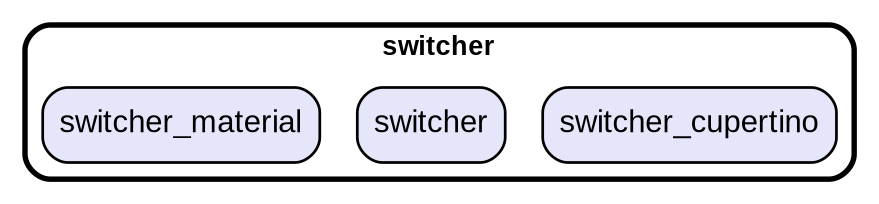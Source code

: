 digraph "" {
  graph [style=rounded fontname="Arial Black" fontsize=13 penwidth=2.6];
  node [shape=rect style="filled,rounded" fontname=Arial fontsize=15 fillcolor=Lavender penwidth=1.3];
  edge [penwidth=1.3];
  "/switcher_cupertino.dart" [label="switcher_cupertino"];
  "/switcher.dart" [label="switcher"];
  "/switcher_material.dart" [label="switcher_material"];
  subgraph "cluster~" {
    label="switcher";
    "/switcher_cupertino.dart";
    "/switcher.dart";
    "/switcher_material.dart";
  }
}
